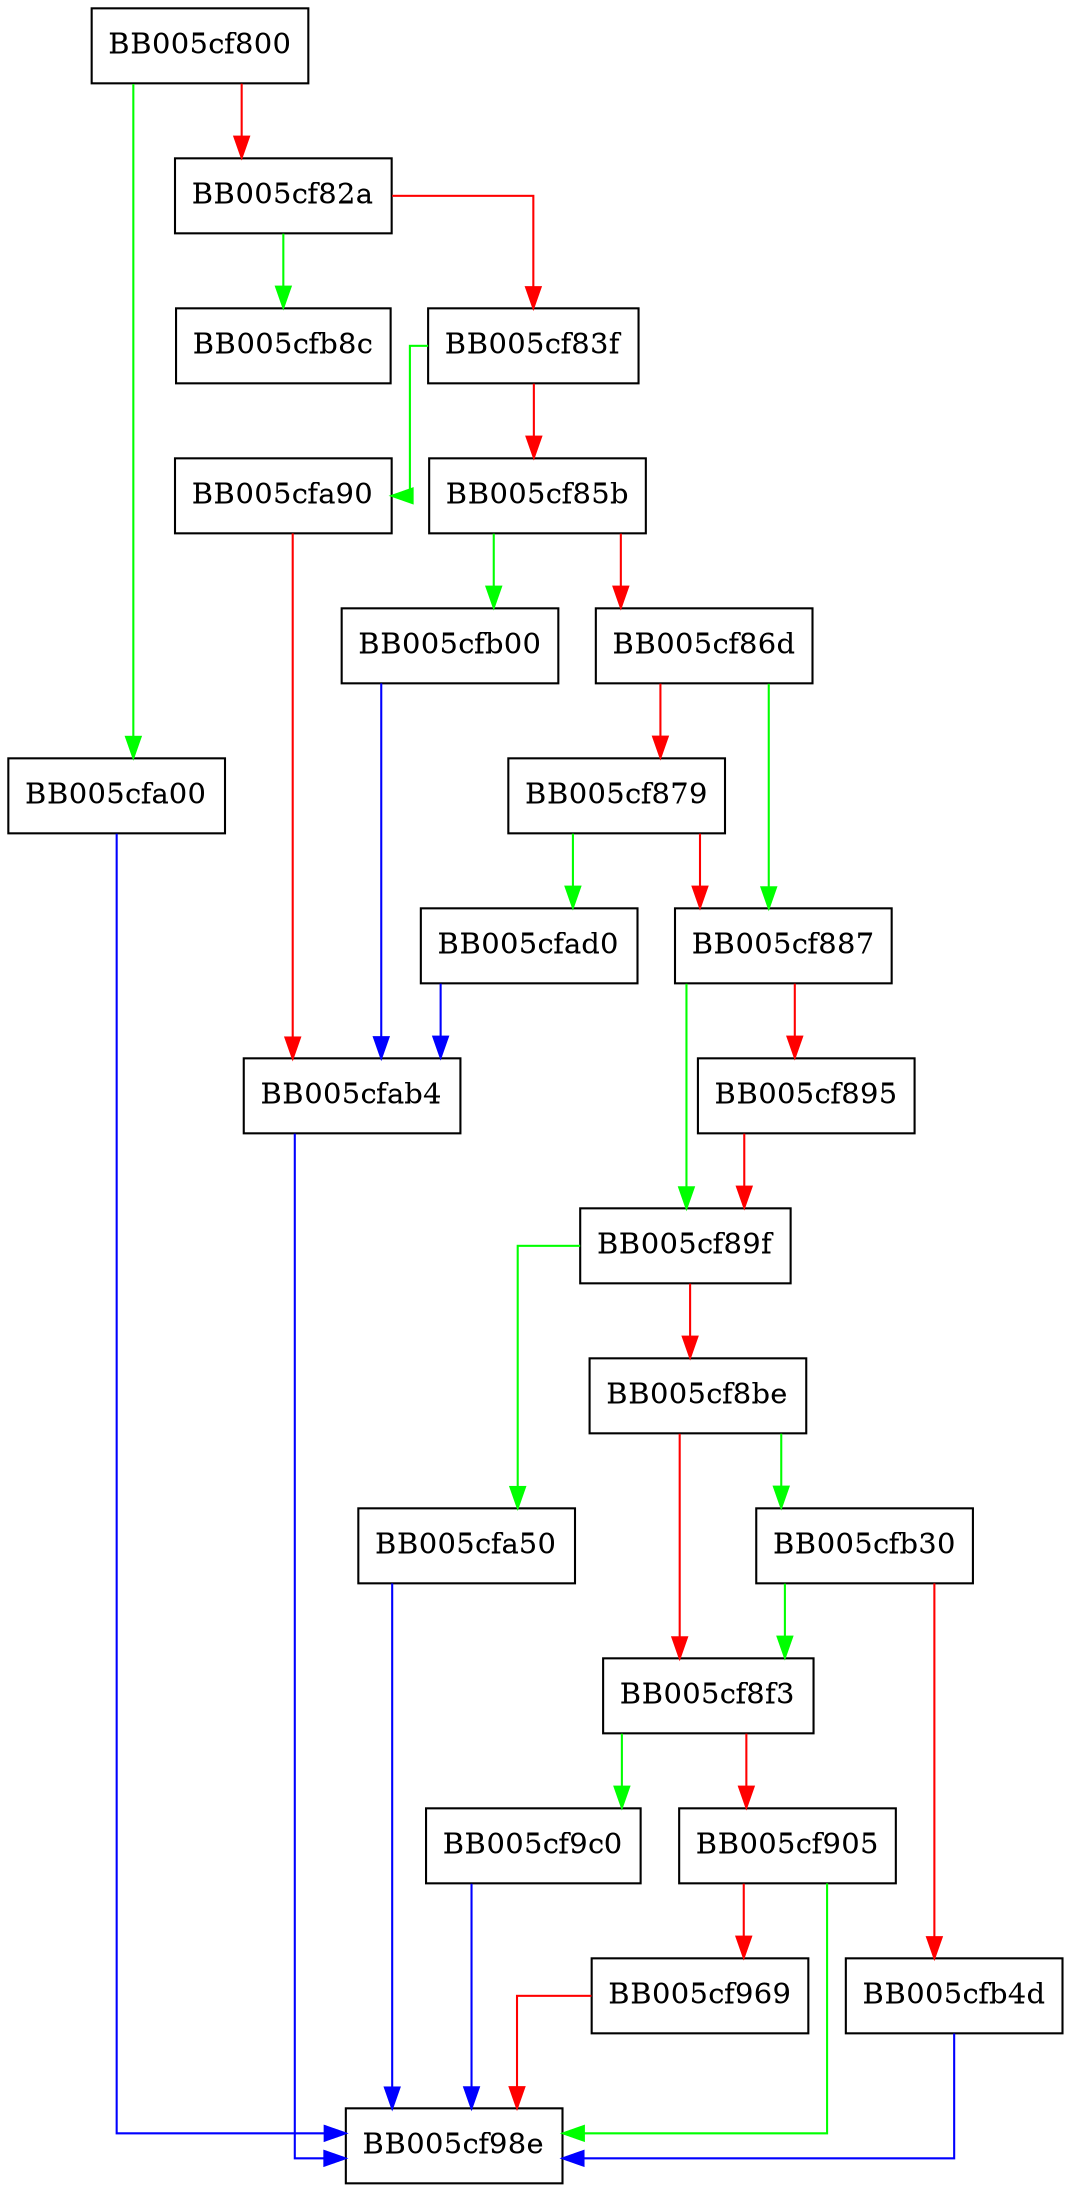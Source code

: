 digraph PKCS5_v2_PBKDF2_keyivgen_ex {
  node [shape="box"];
  graph [splines=ortho];
  BB005cf800 -> BB005cfa00 [color="green"];
  BB005cf800 -> BB005cf82a [color="red"];
  BB005cf82a -> BB005cfb8c [color="green"];
  BB005cf82a -> BB005cf83f [color="red"];
  BB005cf83f -> BB005cfa90 [color="green"];
  BB005cf83f -> BB005cf85b [color="red"];
  BB005cf85b -> BB005cfb00 [color="green"];
  BB005cf85b -> BB005cf86d [color="red"];
  BB005cf86d -> BB005cf887 [color="green"];
  BB005cf86d -> BB005cf879 [color="red"];
  BB005cf879 -> BB005cfad0 [color="green"];
  BB005cf879 -> BB005cf887 [color="red"];
  BB005cf887 -> BB005cf89f [color="green"];
  BB005cf887 -> BB005cf895 [color="red"];
  BB005cf895 -> BB005cf89f [color="red"];
  BB005cf89f -> BB005cfa50 [color="green"];
  BB005cf89f -> BB005cf8be [color="red"];
  BB005cf8be -> BB005cfb30 [color="green"];
  BB005cf8be -> BB005cf8f3 [color="red"];
  BB005cf8f3 -> BB005cf9c0 [color="green"];
  BB005cf8f3 -> BB005cf905 [color="red"];
  BB005cf905 -> BB005cf98e [color="green"];
  BB005cf905 -> BB005cf969 [color="red"];
  BB005cf969 -> BB005cf98e [color="red"];
  BB005cf9c0 -> BB005cf98e [color="blue"];
  BB005cfa00 -> BB005cf98e [color="blue"];
  BB005cfa50 -> BB005cf98e [color="blue"];
  BB005cfa90 -> BB005cfab4 [color="red"];
  BB005cfab4 -> BB005cf98e [color="blue"];
  BB005cfad0 -> BB005cfab4 [color="blue"];
  BB005cfb00 -> BB005cfab4 [color="blue"];
  BB005cfb30 -> BB005cf8f3 [color="green"];
  BB005cfb30 -> BB005cfb4d [color="red"];
  BB005cfb4d -> BB005cf98e [color="blue"];
}